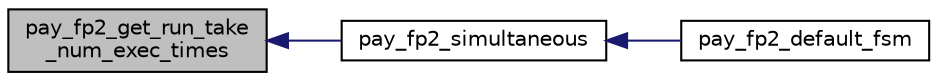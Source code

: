 digraph "pay_fp2_get_run_take_num_exec_times"
{
 // INTERACTIVE_SVG=YES
  bgcolor="transparent";
  edge [fontname="Helvetica",fontsize="10",labelfontname="Helvetica",labelfontsize="10"];
  node [fontname="Helvetica",fontsize="10",shape=record];
  rankdir="LR";
  Node1 [label="pay_fp2_get_run_take\l_num_exec_times",height=0.2,width=0.4,color="black", fillcolor="grey75", style="filled" fontcolor="black"];
  Node1 -> Node2 [dir="back",color="midnightblue",fontsize="10",style="solid",fontname="Helvetica"];
  Node2 [label="pay_fp2_simultaneous",height=0.2,width=0.4,color="black",URL="$cmd_payload_8h.html#a2dbf9cc89c20982ddd5cccc492e3e65b",tooltip="Check the payloads &quot;simultaneouslly&quot; and execute it in reentrant calling multiples. "];
  Node2 -> Node3 [dir="back",color="midnightblue",fontsize="10",style="solid",fontname="Helvetica"];
  Node3 [label="pay_fp2_default_fsm",height=0.2,width=0.4,color="black",URL="$cmd_payload_8h.html#a319d711d845d9e4b3d2bcd67b31a558a"];
}
